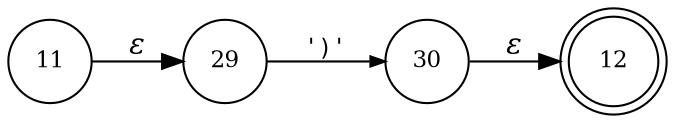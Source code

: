 digraph ATN {
rankdir=LR;
s12[fontsize=11, label="12", shape=doublecircle, fixedsize=true, width=.6];
s11[fontsize=11,label="11", shape=circle, fixedsize=true, width=.55, peripheries=1];
s29[fontsize=11,label="29", shape=circle, fixedsize=true, width=.55, peripheries=1];
s30[fontsize=11,label="30", shape=circle, fixedsize=true, width=.55, peripheries=1];
s11 -> s29 [fontname="Times-Italic", label="&epsilon;"];
s29 -> s30 [fontsize=11, fontname="Courier", arrowsize=.7, label = "')'", arrowhead = normal];
s30 -> s12 [fontname="Times-Italic", label="&epsilon;"];
}